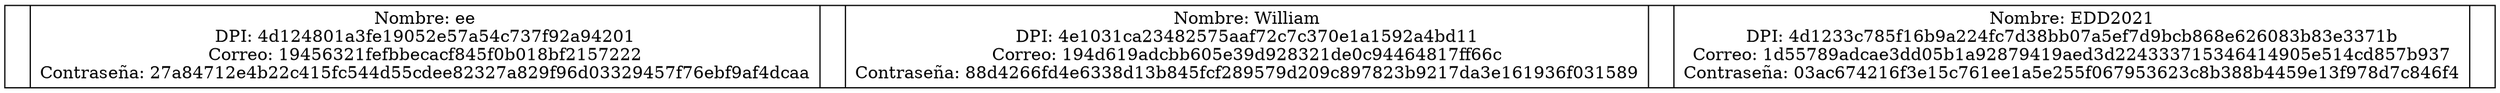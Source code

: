 digraph G{
node[shape=record]
node0xc0000de840[label="<f0>|<f1>Nombre: ee\nDPI: 4d124801a3fe19052e57a54c737f92a94201\nCorreo: 19456321fefbbecacf845f0b018bf2157222\nContraseña: 27a84712e4b22c415fc544d55cdee82327a829f96d03329457f76ebf9af4dcaa|<f2>|<f3>Nombre: William\nDPI: 4e1031ca23482575aaf72c7c370e1a1592a4bd11\nCorreo: 194d619adcbb605e39d928321de0c94464817ff66c\nContraseña: 88d4266fd4e6338d13b845fcf289579d209c897823b9217da3e161936f031589|<f4>|<f5>Nombre: EDD2021\nDPI: 4d1233c785f16b9a224fc7d38bb07a5ef7d9bcb868e626083b83e3371b\nCorreo: 1d55789adcae3dd05b1a92879419aed3d224333715346414905e514cd857b937\nContraseña: 03ac674216f3e15c761ee1a5e255f067953623c8b388b4459e13f978d7c846f4|<f6>"]
}